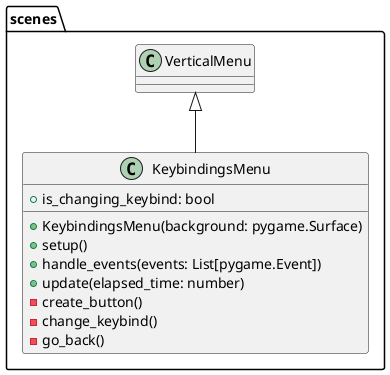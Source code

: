 @startuml keybindings_menu

class scenes.KeybindingsMenu extends scenes.VerticalMenu {
	+ is_changing_keybind: bool

	+ KeybindingsMenu(background: pygame.Surface)
	+ setup()
	+ handle_events(events: List[pygame.Event])
	+ update(elapsed_time: number)
	- create_button()
	- change_keybind()
	- go_back()
}

@enduml
